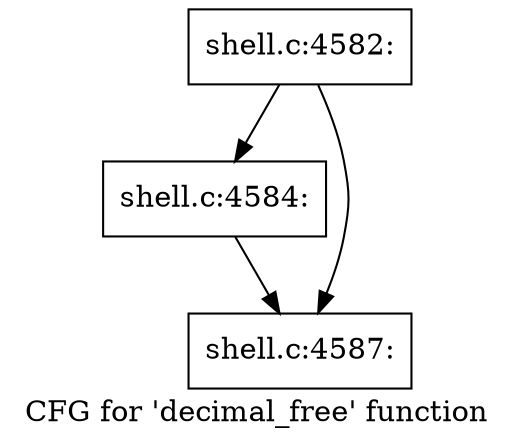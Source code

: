 digraph "CFG for 'decimal_free' function" {
	label="CFG for 'decimal_free' function";

	Node0x560276953a60 [shape=record,label="{shell.c:4582:}"];
	Node0x560276953a60 -> Node0x560276328580;
	Node0x560276953a60 -> Node0x560276953c90;
	Node0x560276328580 [shape=record,label="{shell.c:4584:}"];
	Node0x560276328580 -> Node0x560276953c90;
	Node0x560276953c90 [shape=record,label="{shell.c:4587:}"];
}
